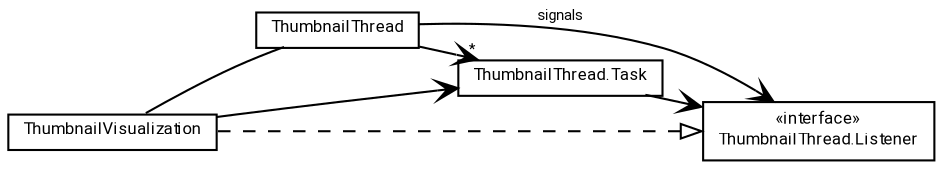 #!/usr/local/bin/dot
#
# Class diagram 
# Generated by UMLGraph version R5_7_2-60-g0e99a6 (http://www.spinellis.gr/umlgraph/)
#

digraph G {
	graph [fontnames="svg"]
	edge [fontname="Roboto",fontsize=7,labelfontname="Roboto",labelfontsize=7,color="black"];
	node [fontname="Roboto",fontcolor="black",fontsize=8,shape=plaintext,margin=0,width=0,height=0];
	nodesep=0.15;
	ranksep=0.25;
	rankdir=LR;
	// de.lmu.ifi.dbs.elki.visualization.visualizers.thumbs.ThumbnailVisualization
	c198654 [label=<<table title="de.lmu.ifi.dbs.elki.visualization.visualizers.thumbs.ThumbnailVisualization" border="0" cellborder="1" cellspacing="0" cellpadding="2" href="ThumbnailVisualization.html" target="_parent">
		<tr><td><table border="0" cellspacing="0" cellpadding="1">
		<tr><td align="center" balign="center"> <font face="Roboto">ThumbnailVisualization</font> </td></tr>
		</table></td></tr>
		</table>>, URL="ThumbnailVisualization.html"];
	// de.lmu.ifi.dbs.elki.visualization.visualizers.thumbs.ThumbnailThread
	c198655 [label=<<table title="de.lmu.ifi.dbs.elki.visualization.visualizers.thumbs.ThumbnailThread" border="0" cellborder="1" cellspacing="0" cellpadding="2" href="ThumbnailThread.html" target="_parent">
		<tr><td><table border="0" cellspacing="0" cellpadding="1">
		<tr><td align="center" balign="center"> <font face="Roboto">ThumbnailThread</font> </td></tr>
		</table></td></tr>
		</table>>, URL="ThumbnailThread.html"];
	// de.lmu.ifi.dbs.elki.visualization.visualizers.thumbs.ThumbnailThread.Task
	c198656 [label=<<table title="de.lmu.ifi.dbs.elki.visualization.visualizers.thumbs.ThumbnailThread.Task" border="0" cellborder="1" cellspacing="0" cellpadding="2" href="ThumbnailThread.Task.html" target="_parent">
		<tr><td><table border="0" cellspacing="0" cellpadding="1">
		<tr><td align="center" balign="center"> <font face="Roboto">ThumbnailThread.Task</font> </td></tr>
		</table></td></tr>
		</table>>, URL="ThumbnailThread.Task.html"];
	// de.lmu.ifi.dbs.elki.visualization.visualizers.thumbs.ThumbnailThread.Listener
	c198657 [label=<<table title="de.lmu.ifi.dbs.elki.visualization.visualizers.thumbs.ThumbnailThread.Listener" border="0" cellborder="1" cellspacing="0" cellpadding="2" href="ThumbnailThread.Listener.html" target="_parent">
		<tr><td><table border="0" cellspacing="0" cellpadding="1">
		<tr><td align="center" balign="center"> &#171;interface&#187; </td></tr>
		<tr><td align="center" balign="center"> <font face="Roboto">ThumbnailThread.Listener</font> </td></tr>
		</table></td></tr>
		</table>>, URL="ThumbnailThread.Listener.html"];
	// de.lmu.ifi.dbs.elki.visualization.visualizers.thumbs.ThumbnailVisualization implements de.lmu.ifi.dbs.elki.visualization.visualizers.thumbs.ThumbnailThread.Listener
	c198657 -> c198654 [arrowtail=empty,style=dashed,dir=back,weight=9];
	// de.lmu.ifi.dbs.elki.visualization.visualizers.thumbs.ThumbnailVisualization assoc de.lmu.ifi.dbs.elki.visualization.visualizers.thumbs.ThumbnailThread
	c198654 -> c198655 [arrowhead=none,weight=2];
	// de.lmu.ifi.dbs.elki.visualization.visualizers.thumbs.ThumbnailThread navassoc de.lmu.ifi.dbs.elki.visualization.visualizers.thumbs.ThumbnailThread.Listener
	c198655 -> c198657 [arrowhead=open,weight=1,label="signals"];
	// de.lmu.ifi.dbs.elki.visualization.visualizers.thumbs.ThumbnailVisualization navassoc de.lmu.ifi.dbs.elki.visualization.visualizers.thumbs.ThumbnailThread.Task
	c198654 -> c198656 [arrowhead=open,weight=1];
	// de.lmu.ifi.dbs.elki.visualization.visualizers.thumbs.ThumbnailThread navassoc de.lmu.ifi.dbs.elki.visualization.visualizers.thumbs.ThumbnailThread.Task
	c198655 -> c198656 [arrowhead=open,weight=1,headlabel="*"];
	// de.lmu.ifi.dbs.elki.visualization.visualizers.thumbs.ThumbnailThread.Task navassoc de.lmu.ifi.dbs.elki.visualization.visualizers.thumbs.ThumbnailThread.Listener
	c198656 -> c198657 [arrowhead=open,weight=1];
}

